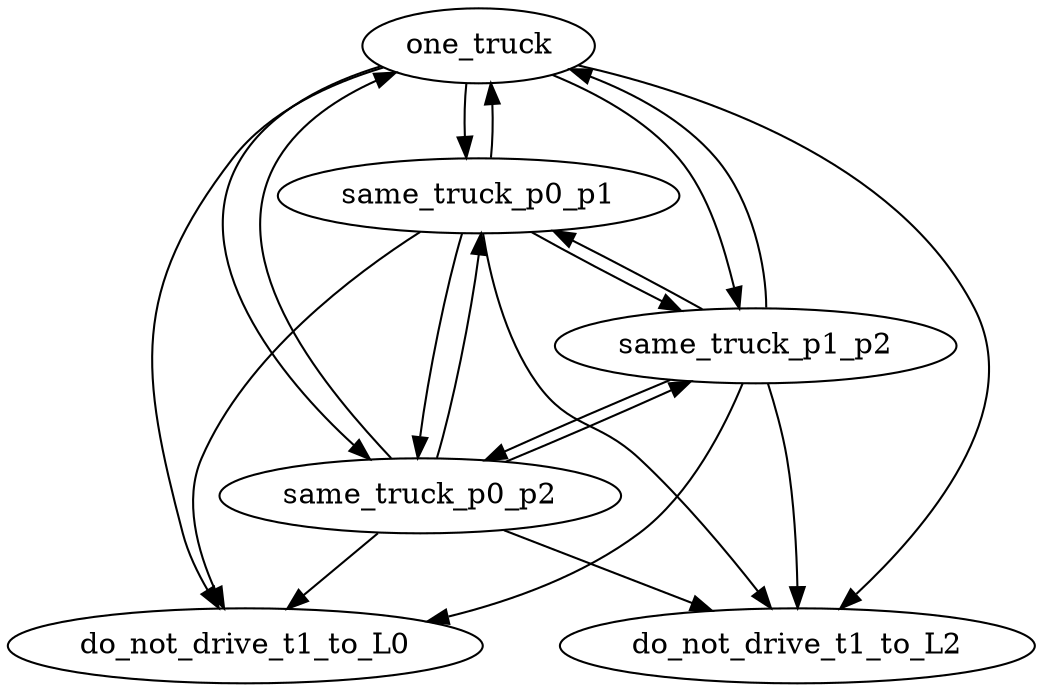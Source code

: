 digraph G {
one_truck -> do_not_drive_t1_to_L0;one_truck -> do_not_drive_t1_to_L2;one_truck -> same_truck_p0_p1;one_truck -> same_truck_p0_p2;one_truck -> same_truck_p1_p2;same_truck_p0_p1 -> do_not_drive_t1_to_L0;same_truck_p0_p1 -> do_not_drive_t1_to_L2;same_truck_p0_p1 -> one_truck;same_truck_p0_p1 -> same_truck_p0_p2;same_truck_p0_p1 -> same_truck_p1_p2;same_truck_p0_p2 -> do_not_drive_t1_to_L0;same_truck_p0_p2 -> do_not_drive_t1_to_L2;same_truck_p0_p2 -> one_truck;same_truck_p0_p2 -> same_truck_p0_p1;same_truck_p0_p2 -> same_truck_p1_p2;same_truck_p1_p2 -> do_not_drive_t1_to_L0;same_truck_p1_p2 -> do_not_drive_t1_to_L2;same_truck_p1_p2 -> one_truck;same_truck_p1_p2 -> same_truck_p0_p1;same_truck_p1_p2 -> same_truck_p0_p2;}